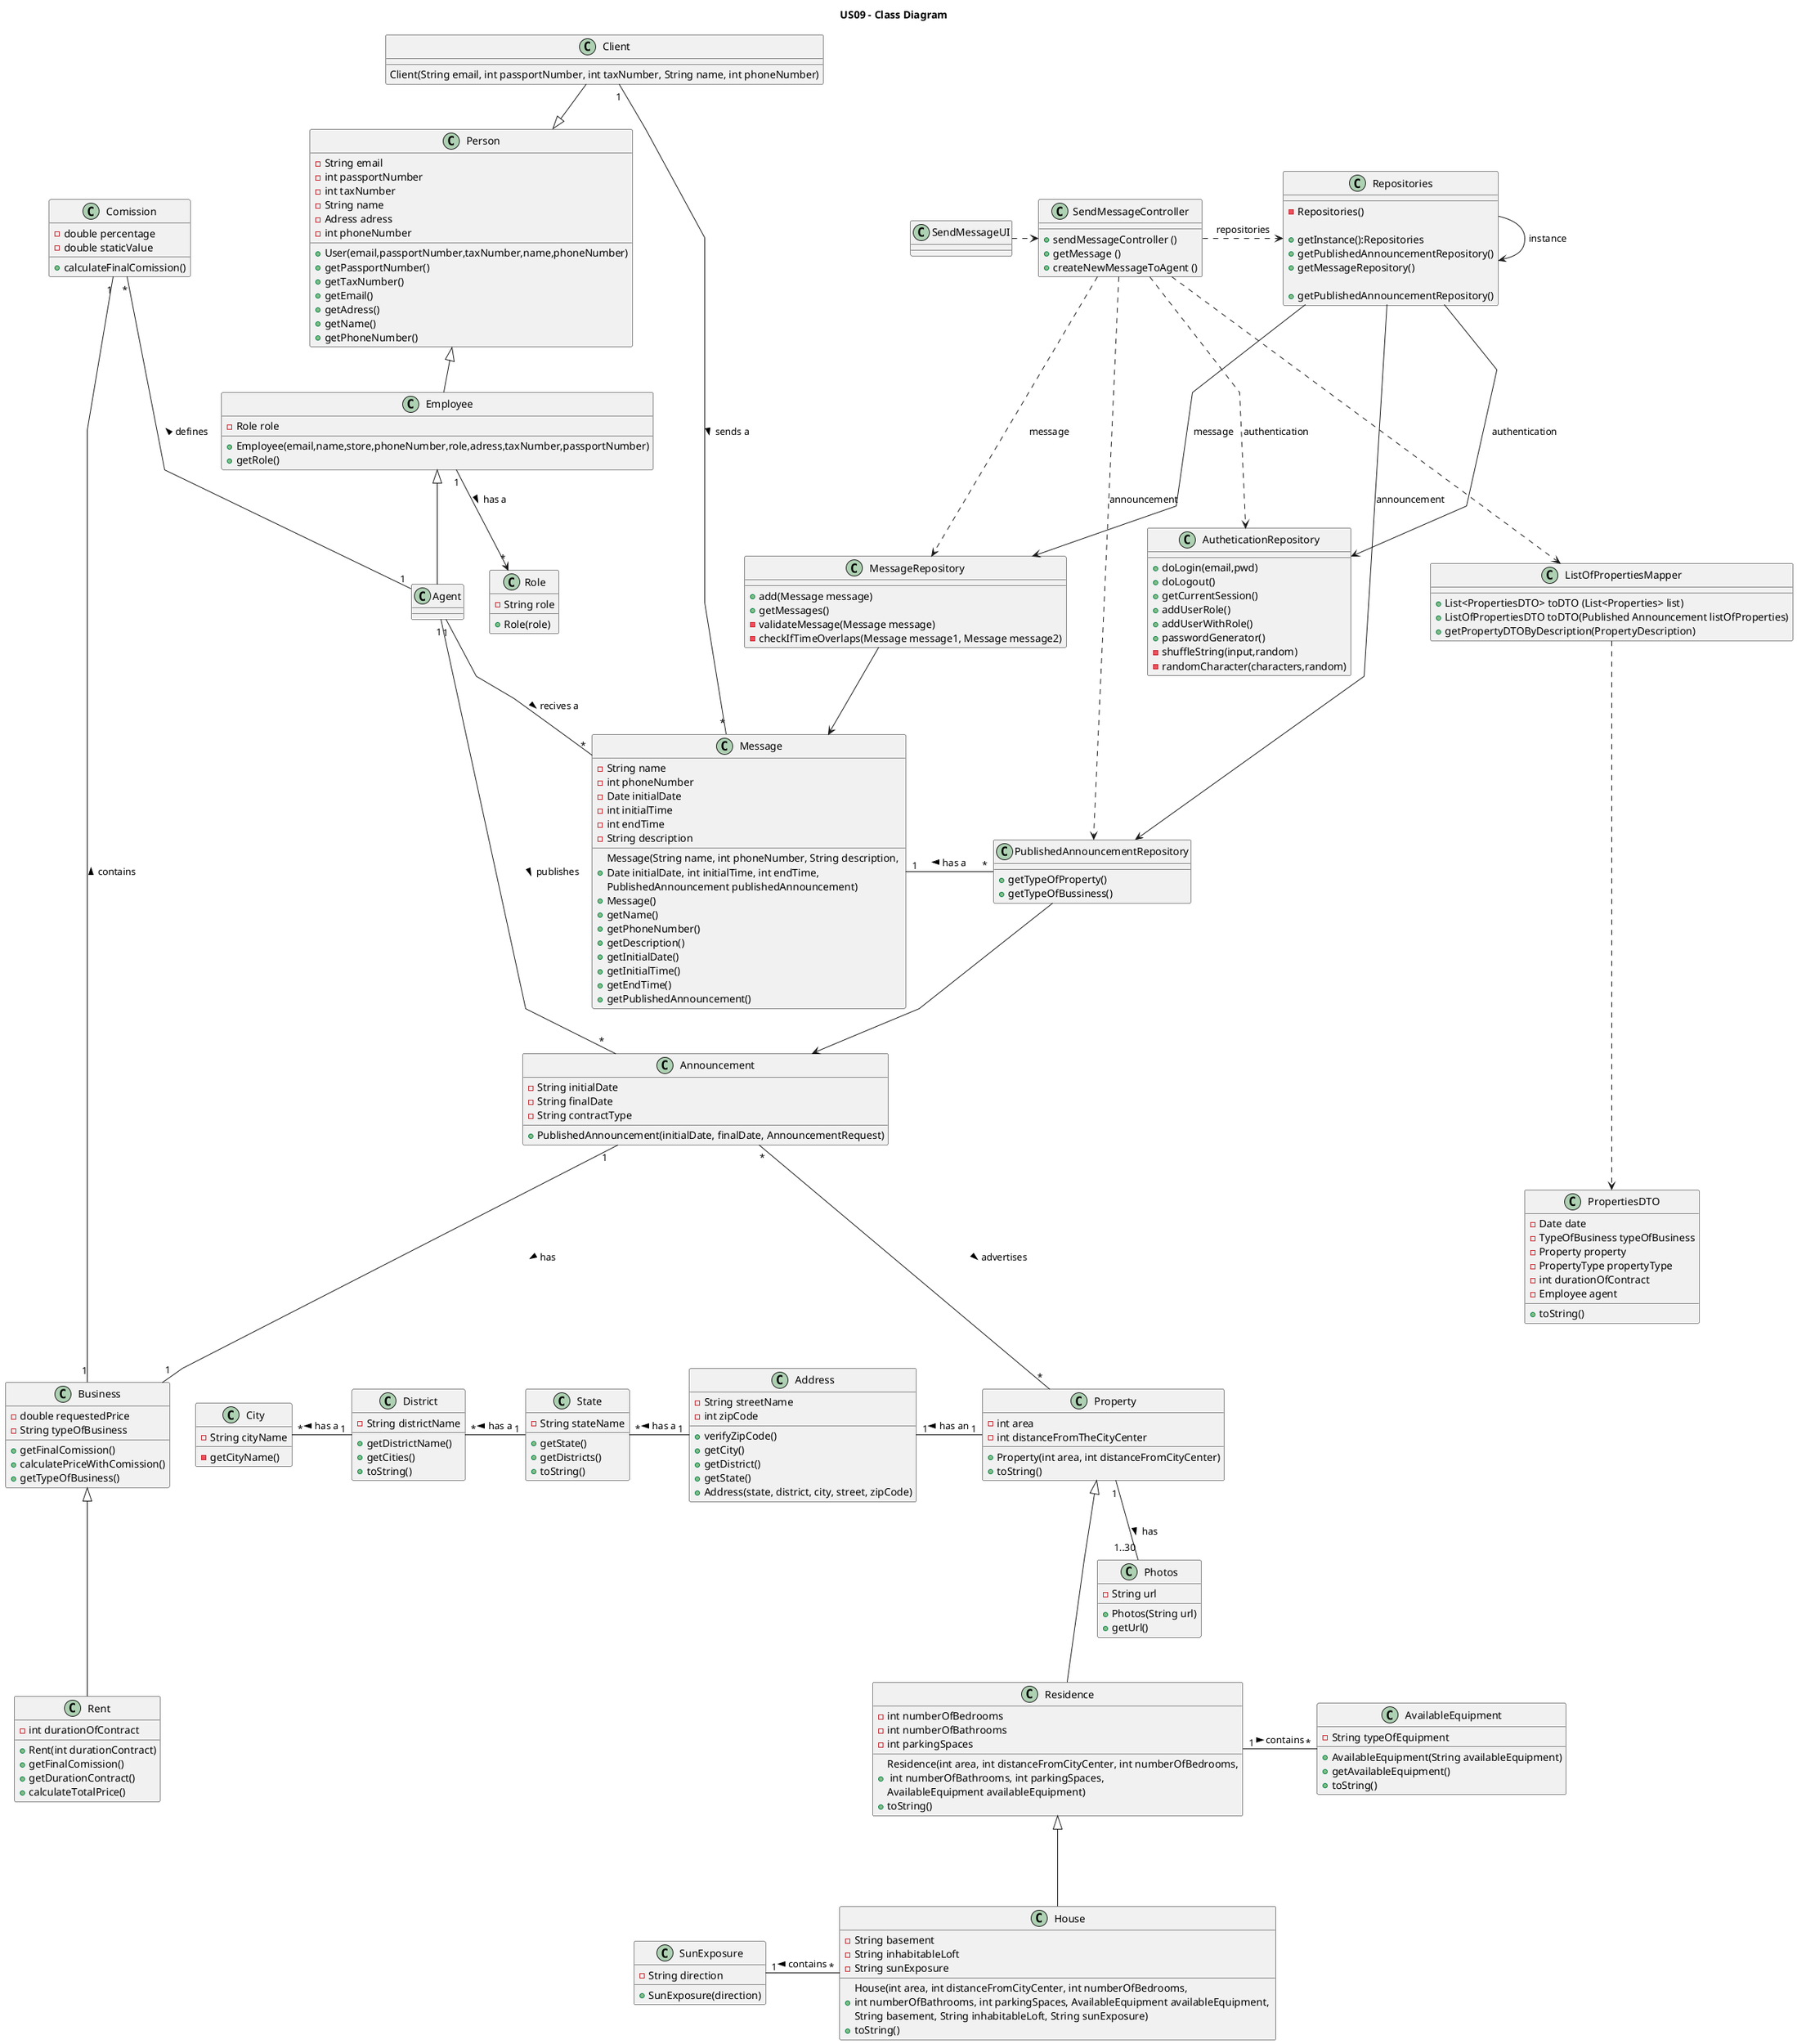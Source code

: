@startuml
'skinparam monochrome true
skinparam packageStyle rectangle
skinparam shadowing false
skinparam linetype polyline
'skinparam linetype orto
'skinparam classAttributeIconSize 0
'left to right direction

title US09 - Class Diagram


class SendMessageUI

class SendMessageController {
    + sendMessageController ()
    + getMessage ()
    + createNewMessageToAgent ()
  }

SendMessageUI .> SendMessageController

class Repositories {
-Repositories()

+getInstance():Repositories
+getPublishedAnnouncementRepository()
+getMessageRepository()
'+getUserRepository()

}

class ListOfPropertiesMapper{
+List<PropertiesDTO> toDTO (List<Properties> list)
+ListOfPropertiesDTO toDTO(Published Announcement listOfProperties)
+getPropertyDTOByDescription(PropertyDescription)
}


class PublishedAnnouncementRepository {

+ getTypeOfProperty()
+ getTypeOfBussiness()
}


class MessageRepository {
+add(Message message)
+getMessages()
-validateMessage(Message message)
-checkIfTimeOverlaps(Message message1, Message message2)
}

class Message {
    - String name
    - int phoneNumber
    - Date initialDate
    - int initialTime
    - int endTime
    - String description

    + Message(String name, int phoneNumber, String description, \nDate initialDate, int initialTime, int endTime, \nPublishedAnnouncement publishedAnnouncement)
    + Message()
    + getName()
    + getPhoneNumber()
    + getDescription()
    + getInitialDate()
    + getInitialTime()
    + getEndTime()
    + getPublishedAnnouncement()

}



class Property {
    - int area
    - int distanceFromTheCityCenter

    +Property(int area, int distanceFromCityCenter)
    +toString()
}

class Photos{
    - String url

    +Photos(String url)
    + getUrl()
}

class House {
    - String basement
    - String inhabitableLoft
    - String sunExposure

    + House(int area, int distanceFromCityCenter, int numberOfBedrooms, \nint numberOfBathrooms, int parkingSpaces, AvailableEquipment availableEquipment, \nString basement, String inhabitableLoft, String sunExposure)
    + toString()
}

class Residence {
 - int numberOfBedrooms
 - int numberOfBathrooms
 - int parkingSpaces

    + Residence(int area, int distanceFromCityCenter, int numberOfBedrooms,\n int numberOfBathrooms, int parkingSpaces, \nAvailableEquipment availableEquipment)
    + toString()
}

class SunExposure {
    - String direction

    +SunExposure(direction)
}

class AvailableEquipment {
    - String typeOfEquipment

    +AvailableEquipment(String availableEquipment)
    +getAvailableEquipment()
    + toString()
}

class Client{
Client(String email, int passportNumber, int taxNumber, String name, int phoneNumber)
}

class AutheticationRepository{
+doLogin(email,pwd)
+doLogout()
+getCurrentSession()
+addUserRole()
+addUserWithRole()
+passwordGenerator()
-shuffleString(input,random)
-randomCharacter(characters,random)
}


class Address {
    -String streetName
    -int zipCode

    +verifyZipCode()
    +getCity()
    +getDistrict()
    +getState()
    +Address(state, district, city, street, zipCode)
}



class City {
     - String cityName

    -getCityName()
}

class District{
- String districtName


    +getDistrictName()
    +getCities()
    +toString()
}

class State{
  - String stateName

     +getState()
     +getDistricts()
     +toString()
}



class Comission{
     - double percentage
     - double staticValue

    + calculateFinalComission()
}


class Rent {
    - int durationOfContract

    +Rent(int durationContract)
    +getFinalComission()
    +getDurationContract()
    +calculateTotalPrice()
}

class Person {
    - String email
    - int passportNumber
    - int taxNumber
    - String name
    - Adress adress
    - int phoneNumber

    + User(email,passportNumber,taxNumber,name,phoneNumber)
    + getPassportNumber()
    + getTaxNumber()
    + getEmail()
    + getAdress()
    + getName()
    + getPhoneNumber()
}


class Announcement {
    - String initialDate
    - String finalDate
    - String contractType

    +PublishedAnnouncement(initialDate, finalDate, AnnouncementRequest)
}

class Business {
    - double requestedPrice
    -String typeOfBusiness

    +getFinalComission()
    +calculatePriceWithComission()
    +getTypeOfBusiness()
}

class Repositories
{
    + getPublishedAnnouncementRepository()
}

class Employee{
-Role role
+Employee(email,name,store,phoneNumber,role,adress,taxNumber,passportNumber)
+getRole()
}

class Role{
-String role
+Role(role)
}

class PropertiesDTO{
-Date date
-TypeOfBusiness typeOfBusiness
-Property property
-PropertyType propertyType
-int durationOfContract
-Employee agent
+toString()
}





SendMessageController .> Repositories : repositories
Repositories ---> Repositories :instance
Repositories ---> PublishedAnnouncementRepository : announcement
Repositories ---> MessageRepository : message
Repositories ---> AutheticationRepository : authentication

SendMessageController ...> PublishedAnnouncementRepository : announcement
SendMessageController ...> MessageRepository : message
SendMessageController ...> AutheticationRepository : authentication
SendMessageController ...> ListOfPropertiesMapper

ListOfPropertiesMapper....> PropertiesDTO

MessageRepository -down-> Message
Agent "1" -- "*" Message : recives a >
Message "1" -right- "*" PublishedAnnouncementRepository: has a <




Residence <|-down-- House
Property <|-down-- Residence
Property "1" -- "1..30" Photos: has >
SunExposure "1" --right- "*" House: contains <
AvailableEquipment "*" -left- "1" Residence: contains <



State "*"-right- "1" Address: has a  <
City "*"-right- "1" District: has a  <
District "*"-right- "1" State: has a  <
Property "1" -left- "1" Address: has an >
PublishedAnnouncementRepository --> Announcement
Client "1"-right-"*" Message : sends a >



Comission "*" --- "1" Agent: defines <
Comission "1" -- "1" Business: contains <

Announcement "1" --- "1" Business: has >
Announcement "*" --down- "*" Property: advertises >
Announcement "*" -up-- "1" Agent: publishes <
Business <|--- Rent

Person <|-up- Client
Employee <|-- Agent
Employee "1" --> "*" Role : has a >
Person <|-- Employee


@enduml
